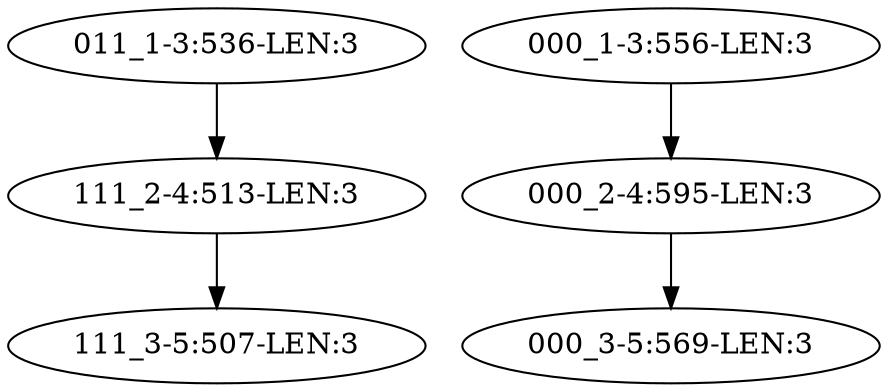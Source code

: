 digraph G {
    "011_1-3:536-LEN:3" -> "111_2-4:513-LEN:3";
    "000_2-4:595-LEN:3" -> "000_3-5:569-LEN:3";
    "000_1-3:556-LEN:3" -> "000_2-4:595-LEN:3";
    "111_2-4:513-LEN:3" -> "111_3-5:507-LEN:3";
}
